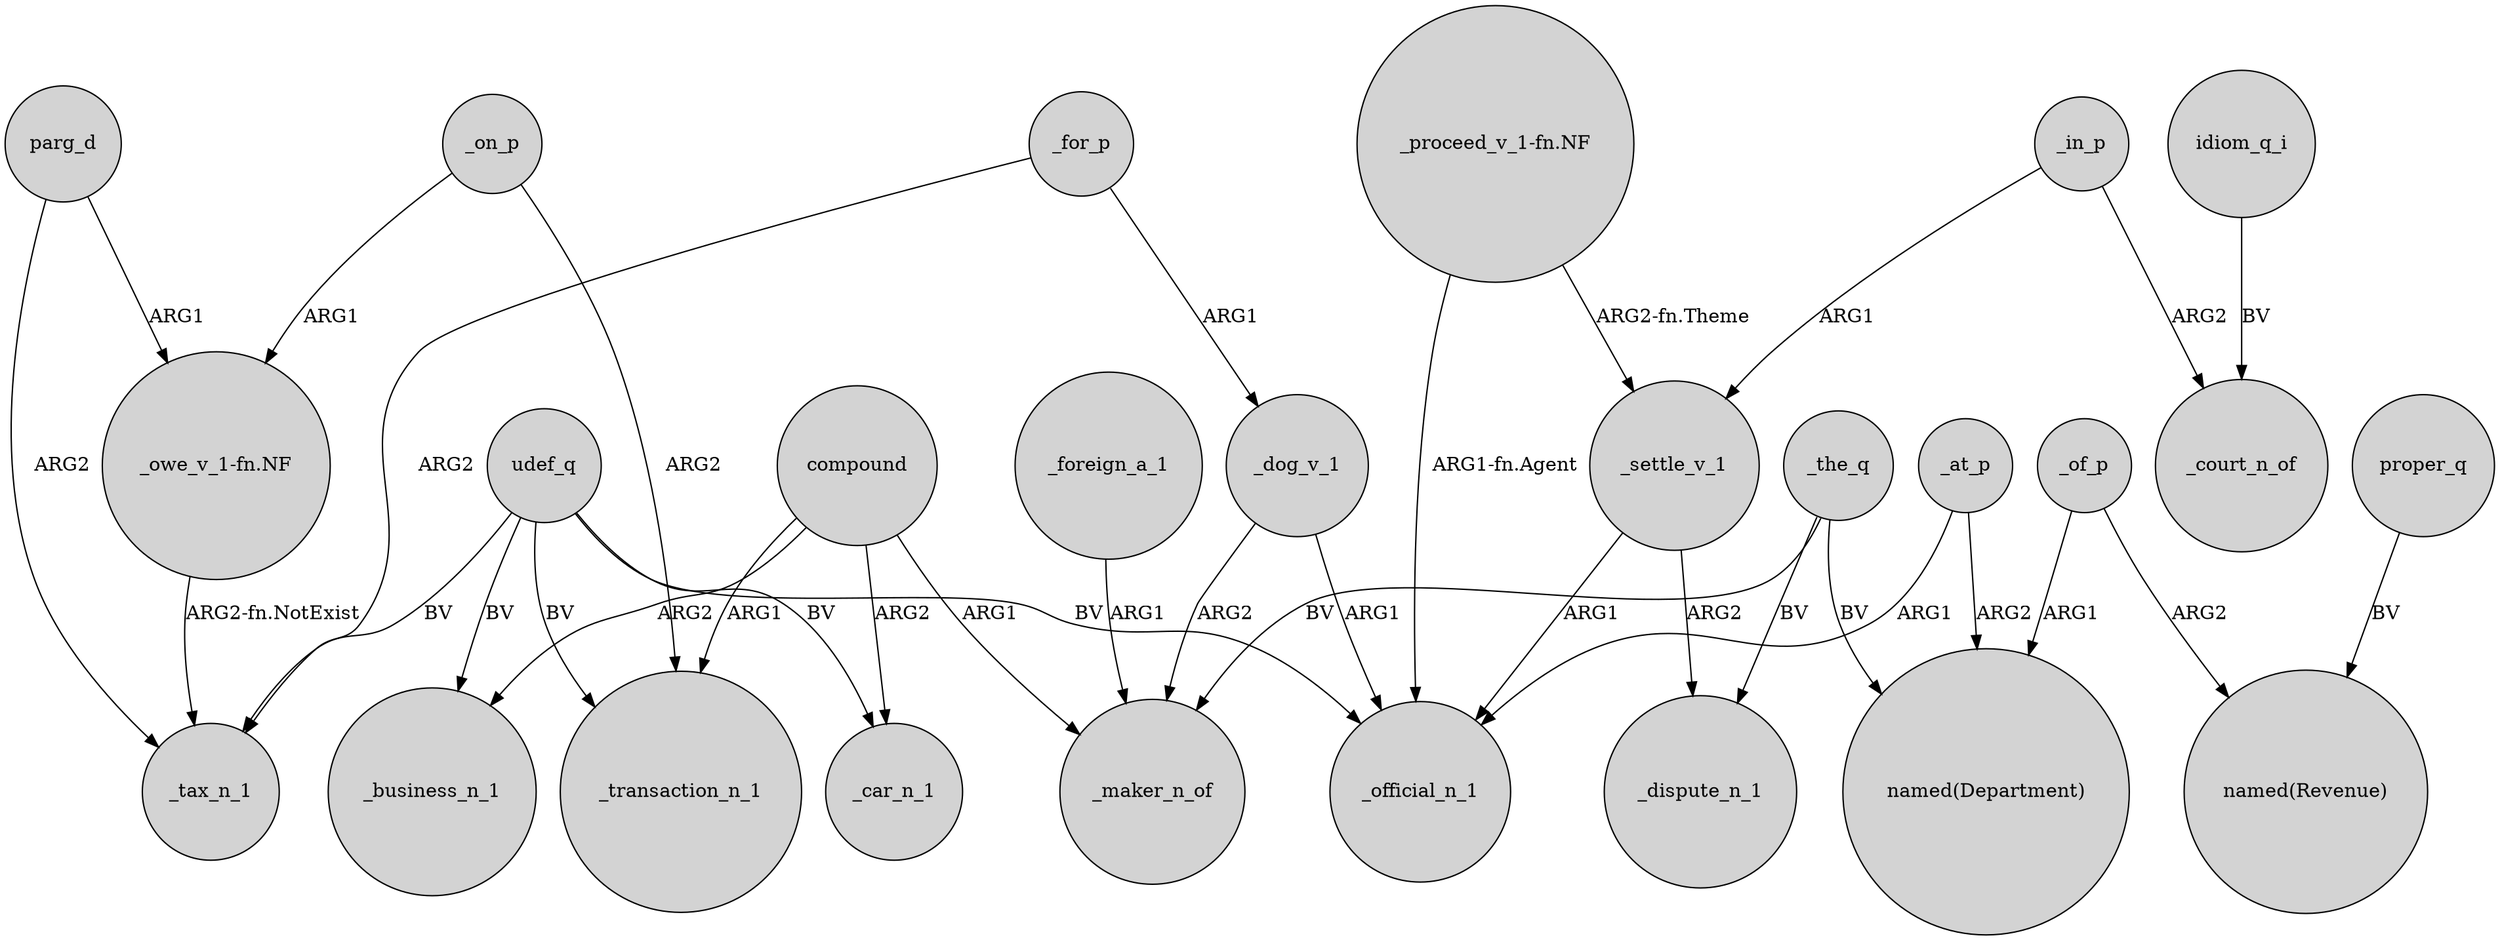 digraph {
	node [shape=circle style=filled]
	parg_d -> _tax_n_1 [label=ARG2]
	_dog_v_1 -> _official_n_1 [label=ARG1]
	_foreign_a_1 -> _maker_n_of [label=ARG1]
	proper_q -> "named(Revenue)" [label=BV]
	compound -> _maker_n_of [label=ARG1]
	_on_p -> _transaction_n_1 [label=ARG2]
	_the_q -> _maker_n_of [label=BV]
	_at_p -> "named(Department)" [label=ARG2]
	_for_p -> _tax_n_1 [label=ARG2]
	idiom_q_i -> _court_n_of [label=BV]
	"_owe_v_1-fn.NF" -> _tax_n_1 [label="ARG2-fn.NotExist"]
	_on_p -> "_owe_v_1-fn.NF" [label=ARG1]
	udef_q -> _tax_n_1 [label=BV]
	_for_p -> _dog_v_1 [label=ARG1]
	parg_d -> "_owe_v_1-fn.NF" [label=ARG1]
	_in_p -> _court_n_of [label=ARG2]
	_in_p -> _settle_v_1 [label=ARG1]
	udef_q -> _official_n_1 [label=BV]
	_the_q -> _dispute_n_1 [label=BV]
	_of_p -> "named(Department)" [label=ARG1]
	"_proceed_v_1-fn.NF" -> _settle_v_1 [label="ARG2-fn.Theme"]
	udef_q -> _transaction_n_1 [label=BV]
	_the_q -> "named(Department)" [label=BV]
	compound -> _business_n_1 [label=ARG2]
	compound -> _transaction_n_1 [label=ARG1]
	udef_q -> _car_n_1 [label=BV]
	udef_q -> _business_n_1 [label=BV]
	_dog_v_1 -> _maker_n_of [label=ARG2]
	_at_p -> _official_n_1 [label=ARG1]
	_settle_v_1 -> _dispute_n_1 [label=ARG2]
	_settle_v_1 -> _official_n_1 [label=ARG1]
	"_proceed_v_1-fn.NF" -> _official_n_1 [label="ARG1-fn.Agent"]
	_of_p -> "named(Revenue)" [label=ARG2]
	compound -> _car_n_1 [label=ARG2]
}
